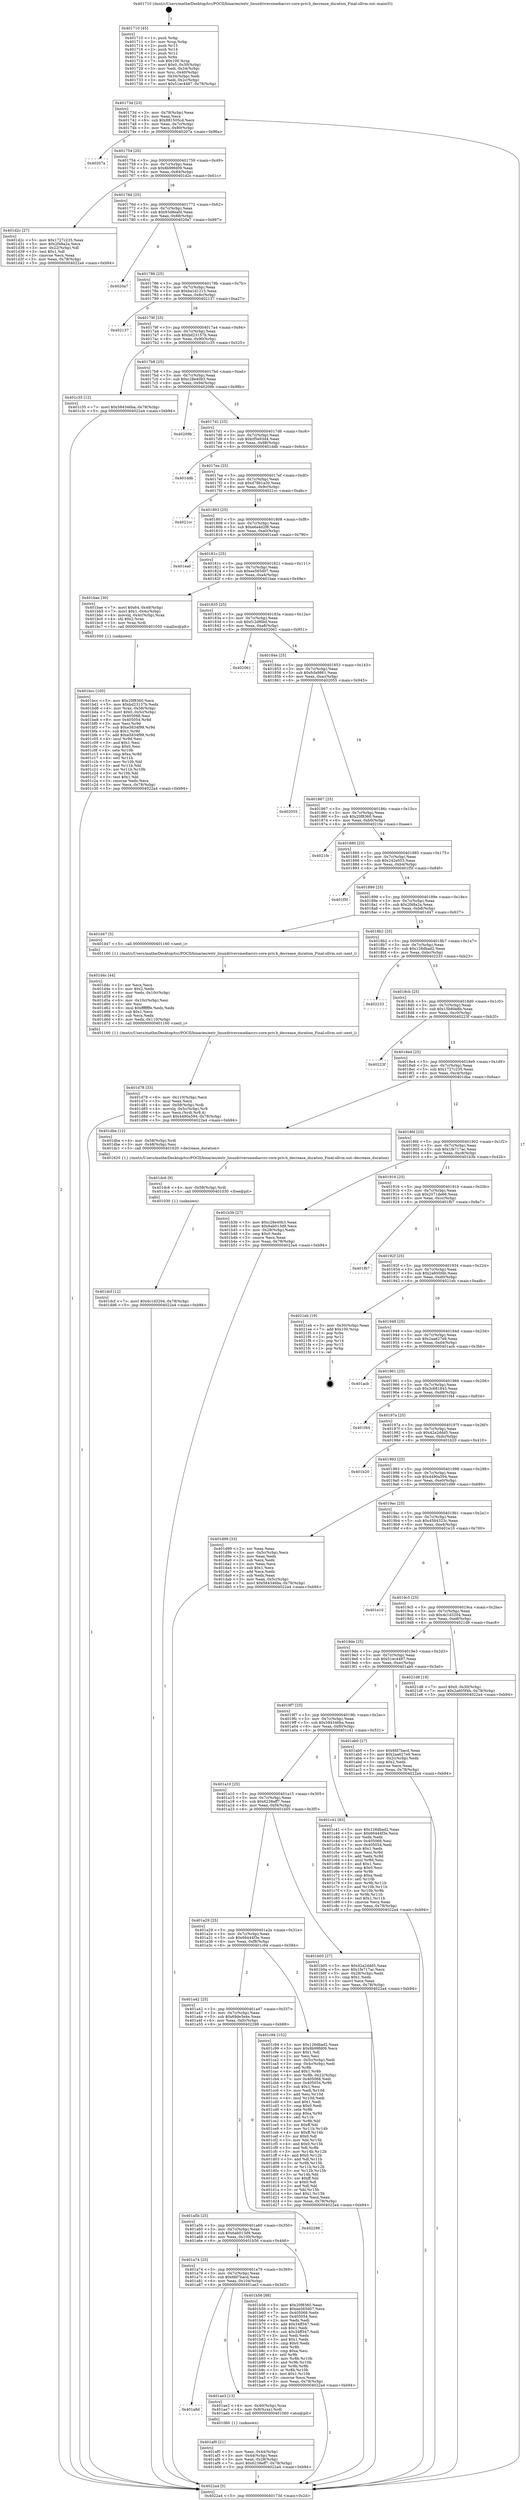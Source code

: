 digraph "0x401710" {
  label = "0x401710 (/mnt/c/Users/mathe/Desktop/tcc/POCII/binaries/extr_linuxdriversmediarcrc-core-priv.h_decrease_duration_Final-ollvm.out::main(0))"
  labelloc = "t"
  node[shape=record]

  Entry [label="",width=0.3,height=0.3,shape=circle,fillcolor=black,style=filled]
  "0x40173d" [label="{
     0x40173d [23]\l
     | [instrs]\l
     &nbsp;&nbsp;0x40173d \<+3\>: mov -0x78(%rbp),%eax\l
     &nbsp;&nbsp;0x401740 \<+2\>: mov %eax,%ecx\l
     &nbsp;&nbsp;0x401742 \<+6\>: sub $0x881505cd,%ecx\l
     &nbsp;&nbsp;0x401748 \<+3\>: mov %eax,-0x7c(%rbp)\l
     &nbsp;&nbsp;0x40174b \<+3\>: mov %ecx,-0x80(%rbp)\l
     &nbsp;&nbsp;0x40174e \<+6\>: je 000000000040207a \<main+0x96a\>\l
  }"]
  "0x40207a" [label="{
     0x40207a\l
  }", style=dashed]
  "0x401754" [label="{
     0x401754 [25]\l
     | [instrs]\l
     &nbsp;&nbsp;0x401754 \<+5\>: jmp 0000000000401759 \<main+0x49\>\l
     &nbsp;&nbsp;0x401759 \<+3\>: mov -0x7c(%rbp),%eax\l
     &nbsp;&nbsp;0x40175c \<+5\>: sub $0x8b99fd09,%eax\l
     &nbsp;&nbsp;0x401761 \<+6\>: mov %eax,-0x84(%rbp)\l
     &nbsp;&nbsp;0x401767 \<+6\>: je 0000000000401d2c \<main+0x61c\>\l
  }"]
  Exit [label="",width=0.3,height=0.3,shape=circle,fillcolor=black,style=filled,peripheries=2]
  "0x401d2c" [label="{
     0x401d2c [27]\l
     | [instrs]\l
     &nbsp;&nbsp;0x401d2c \<+5\>: mov $0x1727c235,%eax\l
     &nbsp;&nbsp;0x401d31 \<+5\>: mov $0x2f48a2a,%ecx\l
     &nbsp;&nbsp;0x401d36 \<+3\>: mov -0x22(%rbp),%dl\l
     &nbsp;&nbsp;0x401d39 \<+3\>: test $0x1,%dl\l
     &nbsp;&nbsp;0x401d3c \<+3\>: cmovne %ecx,%eax\l
     &nbsp;&nbsp;0x401d3f \<+3\>: mov %eax,-0x78(%rbp)\l
     &nbsp;&nbsp;0x401d42 \<+5\>: jmp 00000000004022a4 \<main+0xb94\>\l
  }"]
  "0x40176d" [label="{
     0x40176d [25]\l
     | [instrs]\l
     &nbsp;&nbsp;0x40176d \<+5\>: jmp 0000000000401772 \<main+0x62\>\l
     &nbsp;&nbsp;0x401772 \<+3\>: mov -0x7c(%rbp),%eax\l
     &nbsp;&nbsp;0x401775 \<+5\>: sub $0x93d8eafd,%eax\l
     &nbsp;&nbsp;0x40177a \<+6\>: mov %eax,-0x88(%rbp)\l
     &nbsp;&nbsp;0x401780 \<+6\>: je 00000000004020a7 \<main+0x997\>\l
  }"]
  "0x401dcf" [label="{
     0x401dcf [12]\l
     | [instrs]\l
     &nbsp;&nbsp;0x401dcf \<+7\>: movl $0x4c1d3204,-0x78(%rbp)\l
     &nbsp;&nbsp;0x401dd6 \<+5\>: jmp 00000000004022a4 \<main+0xb94\>\l
  }"]
  "0x4020a7" [label="{
     0x4020a7\l
  }", style=dashed]
  "0x401786" [label="{
     0x401786 [25]\l
     | [instrs]\l
     &nbsp;&nbsp;0x401786 \<+5\>: jmp 000000000040178b \<main+0x7b\>\l
     &nbsp;&nbsp;0x40178b \<+3\>: mov -0x7c(%rbp),%eax\l
     &nbsp;&nbsp;0x40178e \<+5\>: sub $0xba1d1215,%eax\l
     &nbsp;&nbsp;0x401793 \<+6\>: mov %eax,-0x8c(%rbp)\l
     &nbsp;&nbsp;0x401799 \<+6\>: je 0000000000402137 \<main+0xa27\>\l
  }"]
  "0x401dc6" [label="{
     0x401dc6 [9]\l
     | [instrs]\l
     &nbsp;&nbsp;0x401dc6 \<+4\>: mov -0x58(%rbp),%rdi\l
     &nbsp;&nbsp;0x401dca \<+5\>: call 0000000000401030 \<free@plt\>\l
     | [calls]\l
     &nbsp;&nbsp;0x401030 \{1\} (unknown)\l
  }"]
  "0x402137" [label="{
     0x402137\l
  }", style=dashed]
  "0x40179f" [label="{
     0x40179f [25]\l
     | [instrs]\l
     &nbsp;&nbsp;0x40179f \<+5\>: jmp 00000000004017a4 \<main+0x94\>\l
     &nbsp;&nbsp;0x4017a4 \<+3\>: mov -0x7c(%rbp),%eax\l
     &nbsp;&nbsp;0x4017a7 \<+5\>: sub $0xbd23157b,%eax\l
     &nbsp;&nbsp;0x4017ac \<+6\>: mov %eax,-0x90(%rbp)\l
     &nbsp;&nbsp;0x4017b2 \<+6\>: je 0000000000401c35 \<main+0x525\>\l
  }"]
  "0x401d78" [label="{
     0x401d78 [33]\l
     | [instrs]\l
     &nbsp;&nbsp;0x401d78 \<+6\>: mov -0x110(%rbp),%ecx\l
     &nbsp;&nbsp;0x401d7e \<+3\>: imul %eax,%ecx\l
     &nbsp;&nbsp;0x401d81 \<+4\>: mov -0x58(%rbp),%rdi\l
     &nbsp;&nbsp;0x401d85 \<+4\>: movslq -0x5c(%rbp),%r8\l
     &nbsp;&nbsp;0x401d89 \<+4\>: mov %ecx,(%rdi,%r8,4)\l
     &nbsp;&nbsp;0x401d8d \<+7\>: movl $0x4490a594,-0x78(%rbp)\l
     &nbsp;&nbsp;0x401d94 \<+5\>: jmp 00000000004022a4 \<main+0xb94\>\l
  }"]
  "0x401c35" [label="{
     0x401c35 [12]\l
     | [instrs]\l
     &nbsp;&nbsp;0x401c35 \<+7\>: movl $0x584346ba,-0x78(%rbp)\l
     &nbsp;&nbsp;0x401c3c \<+5\>: jmp 00000000004022a4 \<main+0xb94\>\l
  }"]
  "0x4017b8" [label="{
     0x4017b8 [25]\l
     | [instrs]\l
     &nbsp;&nbsp;0x4017b8 \<+5\>: jmp 00000000004017bd \<main+0xad\>\l
     &nbsp;&nbsp;0x4017bd \<+3\>: mov -0x7c(%rbp),%eax\l
     &nbsp;&nbsp;0x4017c0 \<+5\>: sub $0xc28e40b3,%eax\l
     &nbsp;&nbsp;0x4017c5 \<+6\>: mov %eax,-0x94(%rbp)\l
     &nbsp;&nbsp;0x4017cb \<+6\>: je 000000000040209b \<main+0x98b\>\l
  }"]
  "0x401d4c" [label="{
     0x401d4c [44]\l
     | [instrs]\l
     &nbsp;&nbsp;0x401d4c \<+2\>: xor %ecx,%ecx\l
     &nbsp;&nbsp;0x401d4e \<+5\>: mov $0x2,%edx\l
     &nbsp;&nbsp;0x401d53 \<+6\>: mov %edx,-0x10c(%rbp)\l
     &nbsp;&nbsp;0x401d59 \<+1\>: cltd\l
     &nbsp;&nbsp;0x401d5a \<+6\>: mov -0x10c(%rbp),%esi\l
     &nbsp;&nbsp;0x401d60 \<+2\>: idiv %esi\l
     &nbsp;&nbsp;0x401d62 \<+6\>: imul $0xfffffffe,%edx,%edx\l
     &nbsp;&nbsp;0x401d68 \<+3\>: sub $0x1,%ecx\l
     &nbsp;&nbsp;0x401d6b \<+2\>: sub %ecx,%edx\l
     &nbsp;&nbsp;0x401d6d \<+6\>: mov %edx,-0x110(%rbp)\l
     &nbsp;&nbsp;0x401d73 \<+5\>: call 0000000000401160 \<next_i\>\l
     | [calls]\l
     &nbsp;&nbsp;0x401160 \{1\} (/mnt/c/Users/mathe/Desktop/tcc/POCII/binaries/extr_linuxdriversmediarcrc-core-priv.h_decrease_duration_Final-ollvm.out::next_i)\l
  }"]
  "0x40209b" [label="{
     0x40209b\l
  }", style=dashed]
  "0x4017d1" [label="{
     0x4017d1 [25]\l
     | [instrs]\l
     &nbsp;&nbsp;0x4017d1 \<+5\>: jmp 00000000004017d6 \<main+0xc6\>\l
     &nbsp;&nbsp;0x4017d6 \<+3\>: mov -0x7c(%rbp),%eax\l
     &nbsp;&nbsp;0x4017d9 \<+5\>: sub $0xcf5e93d4,%eax\l
     &nbsp;&nbsp;0x4017de \<+6\>: mov %eax,-0x98(%rbp)\l
     &nbsp;&nbsp;0x4017e4 \<+6\>: je 0000000000401ddb \<main+0x6cb\>\l
  }"]
  "0x401bcc" [label="{
     0x401bcc [105]\l
     | [instrs]\l
     &nbsp;&nbsp;0x401bcc \<+5\>: mov $0x20f8360,%ecx\l
     &nbsp;&nbsp;0x401bd1 \<+5\>: mov $0xbd23157b,%edx\l
     &nbsp;&nbsp;0x401bd6 \<+4\>: mov %rax,-0x58(%rbp)\l
     &nbsp;&nbsp;0x401bda \<+7\>: movl $0x0,-0x5c(%rbp)\l
     &nbsp;&nbsp;0x401be1 \<+7\>: mov 0x405068,%esi\l
     &nbsp;&nbsp;0x401be8 \<+8\>: mov 0x405054,%r8d\l
     &nbsp;&nbsp;0x401bf0 \<+3\>: mov %esi,%r9d\l
     &nbsp;&nbsp;0x401bf3 \<+7\>: sub $0xe5834f99,%r9d\l
     &nbsp;&nbsp;0x401bfa \<+4\>: sub $0x1,%r9d\l
     &nbsp;&nbsp;0x401bfe \<+7\>: add $0xe5834f99,%r9d\l
     &nbsp;&nbsp;0x401c05 \<+4\>: imul %r9d,%esi\l
     &nbsp;&nbsp;0x401c09 \<+3\>: and $0x1,%esi\l
     &nbsp;&nbsp;0x401c0c \<+3\>: cmp $0x0,%esi\l
     &nbsp;&nbsp;0x401c0f \<+4\>: sete %r10b\l
     &nbsp;&nbsp;0x401c13 \<+4\>: cmp $0xa,%r8d\l
     &nbsp;&nbsp;0x401c17 \<+4\>: setl %r11b\l
     &nbsp;&nbsp;0x401c1b \<+3\>: mov %r10b,%bl\l
     &nbsp;&nbsp;0x401c1e \<+3\>: and %r11b,%bl\l
     &nbsp;&nbsp;0x401c21 \<+3\>: xor %r11b,%r10b\l
     &nbsp;&nbsp;0x401c24 \<+3\>: or %r10b,%bl\l
     &nbsp;&nbsp;0x401c27 \<+3\>: test $0x1,%bl\l
     &nbsp;&nbsp;0x401c2a \<+3\>: cmovne %edx,%ecx\l
     &nbsp;&nbsp;0x401c2d \<+3\>: mov %ecx,-0x78(%rbp)\l
     &nbsp;&nbsp;0x401c30 \<+5\>: jmp 00000000004022a4 \<main+0xb94\>\l
  }"]
  "0x401ddb" [label="{
     0x401ddb\l
  }", style=dashed]
  "0x4017ea" [label="{
     0x4017ea [25]\l
     | [instrs]\l
     &nbsp;&nbsp;0x4017ea \<+5\>: jmp 00000000004017ef \<main+0xdf\>\l
     &nbsp;&nbsp;0x4017ef \<+3\>: mov -0x7c(%rbp),%eax\l
     &nbsp;&nbsp;0x4017f2 \<+5\>: sub $0xd78b1a30,%eax\l
     &nbsp;&nbsp;0x4017f7 \<+6\>: mov %eax,-0x9c(%rbp)\l
     &nbsp;&nbsp;0x4017fd \<+6\>: je 00000000004021cc \<main+0xabc\>\l
  }"]
  "0x401af0" [label="{
     0x401af0 [21]\l
     | [instrs]\l
     &nbsp;&nbsp;0x401af0 \<+3\>: mov %eax,-0x44(%rbp)\l
     &nbsp;&nbsp;0x401af3 \<+3\>: mov -0x44(%rbp),%eax\l
     &nbsp;&nbsp;0x401af6 \<+3\>: mov %eax,-0x28(%rbp)\l
     &nbsp;&nbsp;0x401af9 \<+7\>: movl $0x6238eff7,-0x78(%rbp)\l
     &nbsp;&nbsp;0x401b00 \<+5\>: jmp 00000000004022a4 \<main+0xb94\>\l
  }"]
  "0x4021cc" [label="{
     0x4021cc\l
  }", style=dashed]
  "0x401803" [label="{
     0x401803 [25]\l
     | [instrs]\l
     &nbsp;&nbsp;0x401803 \<+5\>: jmp 0000000000401808 \<main+0xf8\>\l
     &nbsp;&nbsp;0x401808 \<+3\>: mov -0x7c(%rbp),%eax\l
     &nbsp;&nbsp;0x40180b \<+5\>: sub $0xe6a4d2f8,%eax\l
     &nbsp;&nbsp;0x401810 \<+6\>: mov %eax,-0xa0(%rbp)\l
     &nbsp;&nbsp;0x401816 \<+6\>: je 0000000000401ea0 \<main+0x790\>\l
  }"]
  "0x401a8d" [label="{
     0x401a8d\l
  }", style=dashed]
  "0x401ea0" [label="{
     0x401ea0\l
  }", style=dashed]
  "0x40181c" [label="{
     0x40181c [25]\l
     | [instrs]\l
     &nbsp;&nbsp;0x40181c \<+5\>: jmp 0000000000401821 \<main+0x111\>\l
     &nbsp;&nbsp;0x401821 \<+3\>: mov -0x7c(%rbp),%eax\l
     &nbsp;&nbsp;0x401824 \<+5\>: sub $0xee565d07,%eax\l
     &nbsp;&nbsp;0x401829 \<+6\>: mov %eax,-0xa4(%rbp)\l
     &nbsp;&nbsp;0x40182f \<+6\>: je 0000000000401bae \<main+0x49e\>\l
  }"]
  "0x401ae3" [label="{
     0x401ae3 [13]\l
     | [instrs]\l
     &nbsp;&nbsp;0x401ae3 \<+4\>: mov -0x40(%rbp),%rax\l
     &nbsp;&nbsp;0x401ae7 \<+4\>: mov 0x8(%rax),%rdi\l
     &nbsp;&nbsp;0x401aeb \<+5\>: call 0000000000401060 \<atoi@plt\>\l
     | [calls]\l
     &nbsp;&nbsp;0x401060 \{1\} (unknown)\l
  }"]
  "0x401bae" [label="{
     0x401bae [30]\l
     | [instrs]\l
     &nbsp;&nbsp;0x401bae \<+7\>: movl $0x64,-0x48(%rbp)\l
     &nbsp;&nbsp;0x401bb5 \<+7\>: movl $0x1,-0x4c(%rbp)\l
     &nbsp;&nbsp;0x401bbc \<+4\>: movslq -0x4c(%rbp),%rax\l
     &nbsp;&nbsp;0x401bc0 \<+4\>: shl $0x2,%rax\l
     &nbsp;&nbsp;0x401bc4 \<+3\>: mov %rax,%rdi\l
     &nbsp;&nbsp;0x401bc7 \<+5\>: call 0000000000401050 \<malloc@plt\>\l
     | [calls]\l
     &nbsp;&nbsp;0x401050 \{1\} (unknown)\l
  }"]
  "0x401835" [label="{
     0x401835 [25]\l
     | [instrs]\l
     &nbsp;&nbsp;0x401835 \<+5\>: jmp 000000000040183a \<main+0x12a\>\l
     &nbsp;&nbsp;0x40183a \<+3\>: mov -0x7c(%rbp),%eax\l
     &nbsp;&nbsp;0x40183d \<+5\>: sub $0xf12df6bd,%eax\l
     &nbsp;&nbsp;0x401842 \<+6\>: mov %eax,-0xa8(%rbp)\l
     &nbsp;&nbsp;0x401848 \<+6\>: je 0000000000402061 \<main+0x951\>\l
  }"]
  "0x401a74" [label="{
     0x401a74 [25]\l
     | [instrs]\l
     &nbsp;&nbsp;0x401a74 \<+5\>: jmp 0000000000401a79 \<main+0x369\>\l
     &nbsp;&nbsp;0x401a79 \<+3\>: mov -0x7c(%rbp),%eax\l
     &nbsp;&nbsp;0x401a7c \<+5\>: sub $0x6fd7bacd,%eax\l
     &nbsp;&nbsp;0x401a81 \<+6\>: mov %eax,-0x104(%rbp)\l
     &nbsp;&nbsp;0x401a87 \<+6\>: je 0000000000401ae3 \<main+0x3d3\>\l
  }"]
  "0x402061" [label="{
     0x402061\l
  }", style=dashed]
  "0x40184e" [label="{
     0x40184e [25]\l
     | [instrs]\l
     &nbsp;&nbsp;0x40184e \<+5\>: jmp 0000000000401853 \<main+0x143\>\l
     &nbsp;&nbsp;0x401853 \<+3\>: mov -0x7c(%rbp),%eax\l
     &nbsp;&nbsp;0x401856 \<+5\>: sub $0xfcfa9861,%eax\l
     &nbsp;&nbsp;0x40185b \<+6\>: mov %eax,-0xac(%rbp)\l
     &nbsp;&nbsp;0x401861 \<+6\>: je 0000000000402055 \<main+0x945\>\l
  }"]
  "0x401b56" [label="{
     0x401b56 [88]\l
     | [instrs]\l
     &nbsp;&nbsp;0x401b56 \<+5\>: mov $0x20f8360,%eax\l
     &nbsp;&nbsp;0x401b5b \<+5\>: mov $0xee565d07,%ecx\l
     &nbsp;&nbsp;0x401b60 \<+7\>: mov 0x405068,%edx\l
     &nbsp;&nbsp;0x401b67 \<+7\>: mov 0x405054,%esi\l
     &nbsp;&nbsp;0x401b6e \<+2\>: mov %edx,%edi\l
     &nbsp;&nbsp;0x401b70 \<+6\>: add $0x34ff347,%edi\l
     &nbsp;&nbsp;0x401b76 \<+3\>: sub $0x1,%edi\l
     &nbsp;&nbsp;0x401b79 \<+6\>: sub $0x34ff347,%edi\l
     &nbsp;&nbsp;0x401b7f \<+3\>: imul %edi,%edx\l
     &nbsp;&nbsp;0x401b82 \<+3\>: and $0x1,%edx\l
     &nbsp;&nbsp;0x401b85 \<+3\>: cmp $0x0,%edx\l
     &nbsp;&nbsp;0x401b88 \<+4\>: sete %r8b\l
     &nbsp;&nbsp;0x401b8c \<+3\>: cmp $0xa,%esi\l
     &nbsp;&nbsp;0x401b8f \<+4\>: setl %r9b\l
     &nbsp;&nbsp;0x401b93 \<+3\>: mov %r8b,%r10b\l
     &nbsp;&nbsp;0x401b96 \<+3\>: and %r9b,%r10b\l
     &nbsp;&nbsp;0x401b99 \<+3\>: xor %r9b,%r8b\l
     &nbsp;&nbsp;0x401b9c \<+3\>: or %r8b,%r10b\l
     &nbsp;&nbsp;0x401b9f \<+4\>: test $0x1,%r10b\l
     &nbsp;&nbsp;0x401ba3 \<+3\>: cmovne %ecx,%eax\l
     &nbsp;&nbsp;0x401ba6 \<+3\>: mov %eax,-0x78(%rbp)\l
     &nbsp;&nbsp;0x401ba9 \<+5\>: jmp 00000000004022a4 \<main+0xb94\>\l
  }"]
  "0x402055" [label="{
     0x402055\l
  }", style=dashed]
  "0x401867" [label="{
     0x401867 [25]\l
     | [instrs]\l
     &nbsp;&nbsp;0x401867 \<+5\>: jmp 000000000040186c \<main+0x15c\>\l
     &nbsp;&nbsp;0x40186c \<+3\>: mov -0x7c(%rbp),%eax\l
     &nbsp;&nbsp;0x40186f \<+5\>: sub $0x20f8360,%eax\l
     &nbsp;&nbsp;0x401874 \<+6\>: mov %eax,-0xb0(%rbp)\l
     &nbsp;&nbsp;0x40187a \<+6\>: je 00000000004021fe \<main+0xaee\>\l
  }"]
  "0x401a5b" [label="{
     0x401a5b [25]\l
     | [instrs]\l
     &nbsp;&nbsp;0x401a5b \<+5\>: jmp 0000000000401a60 \<main+0x350\>\l
     &nbsp;&nbsp;0x401a60 \<+3\>: mov -0x7c(%rbp),%eax\l
     &nbsp;&nbsp;0x401a63 \<+5\>: sub $0x6ab013d9,%eax\l
     &nbsp;&nbsp;0x401a68 \<+6\>: mov %eax,-0x100(%rbp)\l
     &nbsp;&nbsp;0x401a6e \<+6\>: je 0000000000401b56 \<main+0x446\>\l
  }"]
  "0x4021fe" [label="{
     0x4021fe\l
  }", style=dashed]
  "0x401880" [label="{
     0x401880 [25]\l
     | [instrs]\l
     &nbsp;&nbsp;0x401880 \<+5\>: jmp 0000000000401885 \<main+0x175\>\l
     &nbsp;&nbsp;0x401885 \<+3\>: mov -0x7c(%rbp),%eax\l
     &nbsp;&nbsp;0x401888 \<+5\>: sub $0x242e053,%eax\l
     &nbsp;&nbsp;0x40188d \<+6\>: mov %eax,-0xb4(%rbp)\l
     &nbsp;&nbsp;0x401893 \<+6\>: je 0000000000401f5f \<main+0x84f\>\l
  }"]
  "0x402298" [label="{
     0x402298\l
  }", style=dashed]
  "0x401f5f" [label="{
     0x401f5f\l
  }", style=dashed]
  "0x401899" [label="{
     0x401899 [25]\l
     | [instrs]\l
     &nbsp;&nbsp;0x401899 \<+5\>: jmp 000000000040189e \<main+0x18e\>\l
     &nbsp;&nbsp;0x40189e \<+3\>: mov -0x7c(%rbp),%eax\l
     &nbsp;&nbsp;0x4018a1 \<+5\>: sub $0x2f48a2a,%eax\l
     &nbsp;&nbsp;0x4018a6 \<+6\>: mov %eax,-0xb8(%rbp)\l
     &nbsp;&nbsp;0x4018ac \<+6\>: je 0000000000401d47 \<main+0x637\>\l
  }"]
  "0x401a42" [label="{
     0x401a42 [25]\l
     | [instrs]\l
     &nbsp;&nbsp;0x401a42 \<+5\>: jmp 0000000000401a47 \<main+0x337\>\l
     &nbsp;&nbsp;0x401a47 \<+3\>: mov -0x7c(%rbp),%eax\l
     &nbsp;&nbsp;0x401a4a \<+5\>: sub $0x69de3e4e,%eax\l
     &nbsp;&nbsp;0x401a4f \<+6\>: mov %eax,-0xfc(%rbp)\l
     &nbsp;&nbsp;0x401a55 \<+6\>: je 0000000000402298 \<main+0xb88\>\l
  }"]
  "0x401d47" [label="{
     0x401d47 [5]\l
     | [instrs]\l
     &nbsp;&nbsp;0x401d47 \<+5\>: call 0000000000401160 \<next_i\>\l
     | [calls]\l
     &nbsp;&nbsp;0x401160 \{1\} (/mnt/c/Users/mathe/Desktop/tcc/POCII/binaries/extr_linuxdriversmediarcrc-core-priv.h_decrease_duration_Final-ollvm.out::next_i)\l
  }"]
  "0x4018b2" [label="{
     0x4018b2 [25]\l
     | [instrs]\l
     &nbsp;&nbsp;0x4018b2 \<+5\>: jmp 00000000004018b7 \<main+0x1a7\>\l
     &nbsp;&nbsp;0x4018b7 \<+3\>: mov -0x7c(%rbp),%eax\l
     &nbsp;&nbsp;0x4018ba \<+5\>: sub $0x126dbad2,%eax\l
     &nbsp;&nbsp;0x4018bf \<+6\>: mov %eax,-0xbc(%rbp)\l
     &nbsp;&nbsp;0x4018c5 \<+6\>: je 0000000000402233 \<main+0xb23\>\l
  }"]
  "0x401c94" [label="{
     0x401c94 [152]\l
     | [instrs]\l
     &nbsp;&nbsp;0x401c94 \<+5\>: mov $0x126dbad2,%eax\l
     &nbsp;&nbsp;0x401c99 \<+5\>: mov $0x8b99fd09,%ecx\l
     &nbsp;&nbsp;0x401c9e \<+2\>: mov $0x1,%dl\l
     &nbsp;&nbsp;0x401ca0 \<+2\>: xor %esi,%esi\l
     &nbsp;&nbsp;0x401ca2 \<+3\>: mov -0x5c(%rbp),%edi\l
     &nbsp;&nbsp;0x401ca5 \<+3\>: cmp -0x4c(%rbp),%edi\l
     &nbsp;&nbsp;0x401ca8 \<+4\>: setl %r8b\l
     &nbsp;&nbsp;0x401cac \<+4\>: and $0x1,%r8b\l
     &nbsp;&nbsp;0x401cb0 \<+4\>: mov %r8b,-0x22(%rbp)\l
     &nbsp;&nbsp;0x401cb4 \<+7\>: mov 0x405068,%edi\l
     &nbsp;&nbsp;0x401cbb \<+8\>: mov 0x405054,%r9d\l
     &nbsp;&nbsp;0x401cc3 \<+3\>: sub $0x1,%esi\l
     &nbsp;&nbsp;0x401cc6 \<+3\>: mov %edi,%r10d\l
     &nbsp;&nbsp;0x401cc9 \<+3\>: add %esi,%r10d\l
     &nbsp;&nbsp;0x401ccc \<+4\>: imul %r10d,%edi\l
     &nbsp;&nbsp;0x401cd0 \<+3\>: and $0x1,%edi\l
     &nbsp;&nbsp;0x401cd3 \<+3\>: cmp $0x0,%edi\l
     &nbsp;&nbsp;0x401cd6 \<+4\>: sete %r8b\l
     &nbsp;&nbsp;0x401cda \<+4\>: cmp $0xa,%r9d\l
     &nbsp;&nbsp;0x401cde \<+4\>: setl %r11b\l
     &nbsp;&nbsp;0x401ce2 \<+3\>: mov %r8b,%bl\l
     &nbsp;&nbsp;0x401ce5 \<+3\>: xor $0xff,%bl\l
     &nbsp;&nbsp;0x401ce8 \<+3\>: mov %r11b,%r14b\l
     &nbsp;&nbsp;0x401ceb \<+4\>: xor $0xff,%r14b\l
     &nbsp;&nbsp;0x401cef \<+3\>: xor $0x0,%dl\l
     &nbsp;&nbsp;0x401cf2 \<+3\>: mov %bl,%r15b\l
     &nbsp;&nbsp;0x401cf5 \<+4\>: and $0x0,%r15b\l
     &nbsp;&nbsp;0x401cf9 \<+3\>: and %dl,%r8b\l
     &nbsp;&nbsp;0x401cfc \<+3\>: mov %r14b,%r12b\l
     &nbsp;&nbsp;0x401cff \<+4\>: and $0x0,%r12b\l
     &nbsp;&nbsp;0x401d03 \<+3\>: and %dl,%r11b\l
     &nbsp;&nbsp;0x401d06 \<+3\>: or %r8b,%r15b\l
     &nbsp;&nbsp;0x401d09 \<+3\>: or %r11b,%r12b\l
     &nbsp;&nbsp;0x401d0c \<+3\>: xor %r12b,%r15b\l
     &nbsp;&nbsp;0x401d0f \<+3\>: or %r14b,%bl\l
     &nbsp;&nbsp;0x401d12 \<+3\>: xor $0xff,%bl\l
     &nbsp;&nbsp;0x401d15 \<+3\>: or $0x0,%dl\l
     &nbsp;&nbsp;0x401d18 \<+2\>: and %dl,%bl\l
     &nbsp;&nbsp;0x401d1a \<+3\>: or %bl,%r15b\l
     &nbsp;&nbsp;0x401d1d \<+4\>: test $0x1,%r15b\l
     &nbsp;&nbsp;0x401d21 \<+3\>: cmovne %ecx,%eax\l
     &nbsp;&nbsp;0x401d24 \<+3\>: mov %eax,-0x78(%rbp)\l
     &nbsp;&nbsp;0x401d27 \<+5\>: jmp 00000000004022a4 \<main+0xb94\>\l
  }"]
  "0x402233" [label="{
     0x402233\l
  }", style=dashed]
  "0x4018cb" [label="{
     0x4018cb [25]\l
     | [instrs]\l
     &nbsp;&nbsp;0x4018cb \<+5\>: jmp 00000000004018d0 \<main+0x1c0\>\l
     &nbsp;&nbsp;0x4018d0 \<+3\>: mov -0x7c(%rbp),%eax\l
     &nbsp;&nbsp;0x4018d3 \<+5\>: sub $0x15b80e8b,%eax\l
     &nbsp;&nbsp;0x4018d8 \<+6\>: mov %eax,-0xc0(%rbp)\l
     &nbsp;&nbsp;0x4018de \<+6\>: je 000000000040223f \<main+0xb2f\>\l
  }"]
  "0x401a29" [label="{
     0x401a29 [25]\l
     | [instrs]\l
     &nbsp;&nbsp;0x401a29 \<+5\>: jmp 0000000000401a2e \<main+0x31e\>\l
     &nbsp;&nbsp;0x401a2e \<+3\>: mov -0x7c(%rbp),%eax\l
     &nbsp;&nbsp;0x401a31 \<+5\>: sub $0x66444f3e,%eax\l
     &nbsp;&nbsp;0x401a36 \<+6\>: mov %eax,-0xf8(%rbp)\l
     &nbsp;&nbsp;0x401a3c \<+6\>: je 0000000000401c94 \<main+0x584\>\l
  }"]
  "0x40223f" [label="{
     0x40223f\l
  }", style=dashed]
  "0x4018e4" [label="{
     0x4018e4 [25]\l
     | [instrs]\l
     &nbsp;&nbsp;0x4018e4 \<+5\>: jmp 00000000004018e9 \<main+0x1d9\>\l
     &nbsp;&nbsp;0x4018e9 \<+3\>: mov -0x7c(%rbp),%eax\l
     &nbsp;&nbsp;0x4018ec \<+5\>: sub $0x1727c235,%eax\l
     &nbsp;&nbsp;0x4018f1 \<+6\>: mov %eax,-0xc4(%rbp)\l
     &nbsp;&nbsp;0x4018f7 \<+6\>: je 0000000000401dba \<main+0x6aa\>\l
  }"]
  "0x401b05" [label="{
     0x401b05 [27]\l
     | [instrs]\l
     &nbsp;&nbsp;0x401b05 \<+5\>: mov $0x42a2ddd5,%eax\l
     &nbsp;&nbsp;0x401b0a \<+5\>: mov $0x1fe717ac,%ecx\l
     &nbsp;&nbsp;0x401b0f \<+3\>: mov -0x28(%rbp),%edx\l
     &nbsp;&nbsp;0x401b12 \<+3\>: cmp $0x1,%edx\l
     &nbsp;&nbsp;0x401b15 \<+3\>: cmovl %ecx,%eax\l
     &nbsp;&nbsp;0x401b18 \<+3\>: mov %eax,-0x78(%rbp)\l
     &nbsp;&nbsp;0x401b1b \<+5\>: jmp 00000000004022a4 \<main+0xb94\>\l
  }"]
  "0x401dba" [label="{
     0x401dba [12]\l
     | [instrs]\l
     &nbsp;&nbsp;0x401dba \<+4\>: mov -0x58(%rbp),%rdi\l
     &nbsp;&nbsp;0x401dbe \<+3\>: mov -0x48(%rbp),%esi\l
     &nbsp;&nbsp;0x401dc1 \<+5\>: call 0000000000401620 \<decrease_duration\>\l
     | [calls]\l
     &nbsp;&nbsp;0x401620 \{1\} (/mnt/c/Users/mathe/Desktop/tcc/POCII/binaries/extr_linuxdriversmediarcrc-core-priv.h_decrease_duration_Final-ollvm.out::decrease_duration)\l
  }"]
  "0x4018fd" [label="{
     0x4018fd [25]\l
     | [instrs]\l
     &nbsp;&nbsp;0x4018fd \<+5\>: jmp 0000000000401902 \<main+0x1f2\>\l
     &nbsp;&nbsp;0x401902 \<+3\>: mov -0x7c(%rbp),%eax\l
     &nbsp;&nbsp;0x401905 \<+5\>: sub $0x1fe717ac,%eax\l
     &nbsp;&nbsp;0x40190a \<+6\>: mov %eax,-0xc8(%rbp)\l
     &nbsp;&nbsp;0x401910 \<+6\>: je 0000000000401b3b \<main+0x42b\>\l
  }"]
  "0x401a10" [label="{
     0x401a10 [25]\l
     | [instrs]\l
     &nbsp;&nbsp;0x401a10 \<+5\>: jmp 0000000000401a15 \<main+0x305\>\l
     &nbsp;&nbsp;0x401a15 \<+3\>: mov -0x7c(%rbp),%eax\l
     &nbsp;&nbsp;0x401a18 \<+5\>: sub $0x6238eff7,%eax\l
     &nbsp;&nbsp;0x401a1d \<+6\>: mov %eax,-0xf4(%rbp)\l
     &nbsp;&nbsp;0x401a23 \<+6\>: je 0000000000401b05 \<main+0x3f5\>\l
  }"]
  "0x401b3b" [label="{
     0x401b3b [27]\l
     | [instrs]\l
     &nbsp;&nbsp;0x401b3b \<+5\>: mov $0xc28e40b3,%eax\l
     &nbsp;&nbsp;0x401b40 \<+5\>: mov $0x6ab013d9,%ecx\l
     &nbsp;&nbsp;0x401b45 \<+3\>: mov -0x28(%rbp),%edx\l
     &nbsp;&nbsp;0x401b48 \<+3\>: cmp $0x0,%edx\l
     &nbsp;&nbsp;0x401b4b \<+3\>: cmove %ecx,%eax\l
     &nbsp;&nbsp;0x401b4e \<+3\>: mov %eax,-0x78(%rbp)\l
     &nbsp;&nbsp;0x401b51 \<+5\>: jmp 00000000004022a4 \<main+0xb94\>\l
  }"]
  "0x401916" [label="{
     0x401916 [25]\l
     | [instrs]\l
     &nbsp;&nbsp;0x401916 \<+5\>: jmp 000000000040191b \<main+0x20b\>\l
     &nbsp;&nbsp;0x40191b \<+3\>: mov -0x7c(%rbp),%eax\l
     &nbsp;&nbsp;0x40191e \<+5\>: sub $0x2071de66,%eax\l
     &nbsp;&nbsp;0x401923 \<+6\>: mov %eax,-0xcc(%rbp)\l
     &nbsp;&nbsp;0x401929 \<+6\>: je 0000000000401fb7 \<main+0x8a7\>\l
  }"]
  "0x401c41" [label="{
     0x401c41 [83]\l
     | [instrs]\l
     &nbsp;&nbsp;0x401c41 \<+5\>: mov $0x126dbad2,%eax\l
     &nbsp;&nbsp;0x401c46 \<+5\>: mov $0x66444f3e,%ecx\l
     &nbsp;&nbsp;0x401c4b \<+2\>: xor %edx,%edx\l
     &nbsp;&nbsp;0x401c4d \<+7\>: mov 0x405068,%esi\l
     &nbsp;&nbsp;0x401c54 \<+7\>: mov 0x405054,%edi\l
     &nbsp;&nbsp;0x401c5b \<+3\>: sub $0x1,%edx\l
     &nbsp;&nbsp;0x401c5e \<+3\>: mov %esi,%r8d\l
     &nbsp;&nbsp;0x401c61 \<+3\>: add %edx,%r8d\l
     &nbsp;&nbsp;0x401c64 \<+4\>: imul %r8d,%esi\l
     &nbsp;&nbsp;0x401c68 \<+3\>: and $0x1,%esi\l
     &nbsp;&nbsp;0x401c6b \<+3\>: cmp $0x0,%esi\l
     &nbsp;&nbsp;0x401c6e \<+4\>: sete %r9b\l
     &nbsp;&nbsp;0x401c72 \<+3\>: cmp $0xa,%edi\l
     &nbsp;&nbsp;0x401c75 \<+4\>: setl %r10b\l
     &nbsp;&nbsp;0x401c79 \<+3\>: mov %r9b,%r11b\l
     &nbsp;&nbsp;0x401c7c \<+3\>: and %r10b,%r11b\l
     &nbsp;&nbsp;0x401c7f \<+3\>: xor %r10b,%r9b\l
     &nbsp;&nbsp;0x401c82 \<+3\>: or %r9b,%r11b\l
     &nbsp;&nbsp;0x401c85 \<+4\>: test $0x1,%r11b\l
     &nbsp;&nbsp;0x401c89 \<+3\>: cmovne %ecx,%eax\l
     &nbsp;&nbsp;0x401c8c \<+3\>: mov %eax,-0x78(%rbp)\l
     &nbsp;&nbsp;0x401c8f \<+5\>: jmp 00000000004022a4 \<main+0xb94\>\l
  }"]
  "0x401fb7" [label="{
     0x401fb7\l
  }", style=dashed]
  "0x40192f" [label="{
     0x40192f [25]\l
     | [instrs]\l
     &nbsp;&nbsp;0x40192f \<+5\>: jmp 0000000000401934 \<main+0x224\>\l
     &nbsp;&nbsp;0x401934 \<+3\>: mov -0x7c(%rbp),%eax\l
     &nbsp;&nbsp;0x401937 \<+5\>: sub $0x2a605f4b,%eax\l
     &nbsp;&nbsp;0x40193c \<+6\>: mov %eax,-0xd0(%rbp)\l
     &nbsp;&nbsp;0x401942 \<+6\>: je 00000000004021eb \<main+0xadb\>\l
  }"]
  "0x401710" [label="{
     0x401710 [45]\l
     | [instrs]\l
     &nbsp;&nbsp;0x401710 \<+1\>: push %rbp\l
     &nbsp;&nbsp;0x401711 \<+3\>: mov %rsp,%rbp\l
     &nbsp;&nbsp;0x401714 \<+2\>: push %r15\l
     &nbsp;&nbsp;0x401716 \<+2\>: push %r14\l
     &nbsp;&nbsp;0x401718 \<+2\>: push %r12\l
     &nbsp;&nbsp;0x40171a \<+1\>: push %rbx\l
     &nbsp;&nbsp;0x40171b \<+7\>: sub $0x100,%rsp\l
     &nbsp;&nbsp;0x401722 \<+7\>: movl $0x0,-0x30(%rbp)\l
     &nbsp;&nbsp;0x401729 \<+3\>: mov %edi,-0x34(%rbp)\l
     &nbsp;&nbsp;0x40172c \<+4\>: mov %rsi,-0x40(%rbp)\l
     &nbsp;&nbsp;0x401730 \<+3\>: mov -0x34(%rbp),%edi\l
     &nbsp;&nbsp;0x401733 \<+3\>: mov %edi,-0x2c(%rbp)\l
     &nbsp;&nbsp;0x401736 \<+7\>: movl $0x51ec4487,-0x78(%rbp)\l
  }"]
  "0x4021eb" [label="{
     0x4021eb [19]\l
     | [instrs]\l
     &nbsp;&nbsp;0x4021eb \<+3\>: mov -0x30(%rbp),%eax\l
     &nbsp;&nbsp;0x4021ee \<+7\>: add $0x100,%rsp\l
     &nbsp;&nbsp;0x4021f5 \<+1\>: pop %rbx\l
     &nbsp;&nbsp;0x4021f6 \<+2\>: pop %r12\l
     &nbsp;&nbsp;0x4021f8 \<+2\>: pop %r14\l
     &nbsp;&nbsp;0x4021fa \<+2\>: pop %r15\l
     &nbsp;&nbsp;0x4021fc \<+1\>: pop %rbp\l
     &nbsp;&nbsp;0x4021fd \<+1\>: ret\l
  }"]
  "0x401948" [label="{
     0x401948 [25]\l
     | [instrs]\l
     &nbsp;&nbsp;0x401948 \<+5\>: jmp 000000000040194d \<main+0x23d\>\l
     &nbsp;&nbsp;0x40194d \<+3\>: mov -0x7c(%rbp),%eax\l
     &nbsp;&nbsp;0x401950 \<+5\>: sub $0x2aa627e9,%eax\l
     &nbsp;&nbsp;0x401955 \<+6\>: mov %eax,-0xd4(%rbp)\l
     &nbsp;&nbsp;0x40195b \<+6\>: je 0000000000401acb \<main+0x3bb\>\l
  }"]
  "0x4022a4" [label="{
     0x4022a4 [5]\l
     | [instrs]\l
     &nbsp;&nbsp;0x4022a4 \<+5\>: jmp 000000000040173d \<main+0x2d\>\l
  }"]
  "0x401acb" [label="{
     0x401acb\l
  }", style=dashed]
  "0x401961" [label="{
     0x401961 [25]\l
     | [instrs]\l
     &nbsp;&nbsp;0x401961 \<+5\>: jmp 0000000000401966 \<main+0x256\>\l
     &nbsp;&nbsp;0x401966 \<+3\>: mov -0x7c(%rbp),%eax\l
     &nbsp;&nbsp;0x401969 \<+5\>: sub $0x3c681843,%eax\l
     &nbsp;&nbsp;0x40196e \<+6\>: mov %eax,-0xd8(%rbp)\l
     &nbsp;&nbsp;0x401974 \<+6\>: je 0000000000401f44 \<main+0x834\>\l
  }"]
  "0x4019f7" [label="{
     0x4019f7 [25]\l
     | [instrs]\l
     &nbsp;&nbsp;0x4019f7 \<+5\>: jmp 00000000004019fc \<main+0x2ec\>\l
     &nbsp;&nbsp;0x4019fc \<+3\>: mov -0x7c(%rbp),%eax\l
     &nbsp;&nbsp;0x4019ff \<+5\>: sub $0x584346ba,%eax\l
     &nbsp;&nbsp;0x401a04 \<+6\>: mov %eax,-0xf0(%rbp)\l
     &nbsp;&nbsp;0x401a0a \<+6\>: je 0000000000401c41 \<main+0x531\>\l
  }"]
  "0x401f44" [label="{
     0x401f44\l
  }", style=dashed]
  "0x40197a" [label="{
     0x40197a [25]\l
     | [instrs]\l
     &nbsp;&nbsp;0x40197a \<+5\>: jmp 000000000040197f \<main+0x26f\>\l
     &nbsp;&nbsp;0x40197f \<+3\>: mov -0x7c(%rbp),%eax\l
     &nbsp;&nbsp;0x401982 \<+5\>: sub $0x42a2ddd5,%eax\l
     &nbsp;&nbsp;0x401987 \<+6\>: mov %eax,-0xdc(%rbp)\l
     &nbsp;&nbsp;0x40198d \<+6\>: je 0000000000401b20 \<main+0x410\>\l
  }"]
  "0x401ab0" [label="{
     0x401ab0 [27]\l
     | [instrs]\l
     &nbsp;&nbsp;0x401ab0 \<+5\>: mov $0x6fd7bacd,%eax\l
     &nbsp;&nbsp;0x401ab5 \<+5\>: mov $0x2aa627e9,%ecx\l
     &nbsp;&nbsp;0x401aba \<+3\>: mov -0x2c(%rbp),%edx\l
     &nbsp;&nbsp;0x401abd \<+3\>: cmp $0x2,%edx\l
     &nbsp;&nbsp;0x401ac0 \<+3\>: cmovne %ecx,%eax\l
     &nbsp;&nbsp;0x401ac3 \<+3\>: mov %eax,-0x78(%rbp)\l
     &nbsp;&nbsp;0x401ac6 \<+5\>: jmp 00000000004022a4 \<main+0xb94\>\l
  }"]
  "0x401b20" [label="{
     0x401b20\l
  }", style=dashed]
  "0x401993" [label="{
     0x401993 [25]\l
     | [instrs]\l
     &nbsp;&nbsp;0x401993 \<+5\>: jmp 0000000000401998 \<main+0x288\>\l
     &nbsp;&nbsp;0x401998 \<+3\>: mov -0x7c(%rbp),%eax\l
     &nbsp;&nbsp;0x40199b \<+5\>: sub $0x4490a594,%eax\l
     &nbsp;&nbsp;0x4019a0 \<+6\>: mov %eax,-0xe0(%rbp)\l
     &nbsp;&nbsp;0x4019a6 \<+6\>: je 0000000000401d99 \<main+0x689\>\l
  }"]
  "0x4019de" [label="{
     0x4019de [25]\l
     | [instrs]\l
     &nbsp;&nbsp;0x4019de \<+5\>: jmp 00000000004019e3 \<main+0x2d3\>\l
     &nbsp;&nbsp;0x4019e3 \<+3\>: mov -0x7c(%rbp),%eax\l
     &nbsp;&nbsp;0x4019e6 \<+5\>: sub $0x51ec4487,%eax\l
     &nbsp;&nbsp;0x4019eb \<+6\>: mov %eax,-0xec(%rbp)\l
     &nbsp;&nbsp;0x4019f1 \<+6\>: je 0000000000401ab0 \<main+0x3a0\>\l
  }"]
  "0x401d99" [label="{
     0x401d99 [33]\l
     | [instrs]\l
     &nbsp;&nbsp;0x401d99 \<+2\>: xor %eax,%eax\l
     &nbsp;&nbsp;0x401d9b \<+3\>: mov -0x5c(%rbp),%ecx\l
     &nbsp;&nbsp;0x401d9e \<+2\>: mov %eax,%edx\l
     &nbsp;&nbsp;0x401da0 \<+2\>: sub %ecx,%edx\l
     &nbsp;&nbsp;0x401da2 \<+2\>: mov %eax,%ecx\l
     &nbsp;&nbsp;0x401da4 \<+3\>: sub $0x1,%ecx\l
     &nbsp;&nbsp;0x401da7 \<+2\>: add %ecx,%edx\l
     &nbsp;&nbsp;0x401da9 \<+2\>: sub %edx,%eax\l
     &nbsp;&nbsp;0x401dab \<+3\>: mov %eax,-0x5c(%rbp)\l
     &nbsp;&nbsp;0x401dae \<+7\>: movl $0x584346ba,-0x78(%rbp)\l
     &nbsp;&nbsp;0x401db5 \<+5\>: jmp 00000000004022a4 \<main+0xb94\>\l
  }"]
  "0x4019ac" [label="{
     0x4019ac [25]\l
     | [instrs]\l
     &nbsp;&nbsp;0x4019ac \<+5\>: jmp 00000000004019b1 \<main+0x2a1\>\l
     &nbsp;&nbsp;0x4019b1 \<+3\>: mov -0x7c(%rbp),%eax\l
     &nbsp;&nbsp;0x4019b4 \<+5\>: sub $0x4584323c,%eax\l
     &nbsp;&nbsp;0x4019b9 \<+6\>: mov %eax,-0xe4(%rbp)\l
     &nbsp;&nbsp;0x4019bf \<+6\>: je 0000000000401e10 \<main+0x700\>\l
  }"]
  "0x4021d8" [label="{
     0x4021d8 [19]\l
     | [instrs]\l
     &nbsp;&nbsp;0x4021d8 \<+7\>: movl $0x0,-0x30(%rbp)\l
     &nbsp;&nbsp;0x4021df \<+7\>: movl $0x2a605f4b,-0x78(%rbp)\l
     &nbsp;&nbsp;0x4021e6 \<+5\>: jmp 00000000004022a4 \<main+0xb94\>\l
  }"]
  "0x401e10" [label="{
     0x401e10\l
  }", style=dashed]
  "0x4019c5" [label="{
     0x4019c5 [25]\l
     | [instrs]\l
     &nbsp;&nbsp;0x4019c5 \<+5\>: jmp 00000000004019ca \<main+0x2ba\>\l
     &nbsp;&nbsp;0x4019ca \<+3\>: mov -0x7c(%rbp),%eax\l
     &nbsp;&nbsp;0x4019cd \<+5\>: sub $0x4c1d3204,%eax\l
     &nbsp;&nbsp;0x4019d2 \<+6\>: mov %eax,-0xe8(%rbp)\l
     &nbsp;&nbsp;0x4019d8 \<+6\>: je 00000000004021d8 \<main+0xac8\>\l
  }"]
  Entry -> "0x401710" [label=" 1"]
  "0x40173d" -> "0x40207a" [label=" 0"]
  "0x40173d" -> "0x401754" [label=" 18"]
  "0x4021eb" -> Exit [label=" 1"]
  "0x401754" -> "0x401d2c" [label=" 2"]
  "0x401754" -> "0x40176d" [label=" 16"]
  "0x4021d8" -> "0x4022a4" [label=" 1"]
  "0x40176d" -> "0x4020a7" [label=" 0"]
  "0x40176d" -> "0x401786" [label=" 16"]
  "0x401dcf" -> "0x4022a4" [label=" 1"]
  "0x401786" -> "0x402137" [label=" 0"]
  "0x401786" -> "0x40179f" [label=" 16"]
  "0x401dc6" -> "0x401dcf" [label=" 1"]
  "0x40179f" -> "0x401c35" [label=" 1"]
  "0x40179f" -> "0x4017b8" [label=" 15"]
  "0x401dba" -> "0x401dc6" [label=" 1"]
  "0x4017b8" -> "0x40209b" [label=" 0"]
  "0x4017b8" -> "0x4017d1" [label=" 15"]
  "0x401d99" -> "0x4022a4" [label=" 1"]
  "0x4017d1" -> "0x401ddb" [label=" 0"]
  "0x4017d1" -> "0x4017ea" [label=" 15"]
  "0x401d78" -> "0x4022a4" [label=" 1"]
  "0x4017ea" -> "0x4021cc" [label=" 0"]
  "0x4017ea" -> "0x401803" [label=" 15"]
  "0x401d4c" -> "0x401d78" [label=" 1"]
  "0x401803" -> "0x401ea0" [label=" 0"]
  "0x401803" -> "0x40181c" [label=" 15"]
  "0x401d47" -> "0x401d4c" [label=" 1"]
  "0x40181c" -> "0x401bae" [label=" 1"]
  "0x40181c" -> "0x401835" [label=" 14"]
  "0x401d2c" -> "0x4022a4" [label=" 2"]
  "0x401835" -> "0x402061" [label=" 0"]
  "0x401835" -> "0x40184e" [label=" 14"]
  "0x401c41" -> "0x4022a4" [label=" 2"]
  "0x40184e" -> "0x402055" [label=" 0"]
  "0x40184e" -> "0x401867" [label=" 14"]
  "0x401c35" -> "0x4022a4" [label=" 1"]
  "0x401867" -> "0x4021fe" [label=" 0"]
  "0x401867" -> "0x401880" [label=" 14"]
  "0x401bae" -> "0x401bcc" [label=" 1"]
  "0x401880" -> "0x401f5f" [label=" 0"]
  "0x401880" -> "0x401899" [label=" 14"]
  "0x401b56" -> "0x4022a4" [label=" 1"]
  "0x401899" -> "0x401d47" [label=" 1"]
  "0x401899" -> "0x4018b2" [label=" 13"]
  "0x401b05" -> "0x4022a4" [label=" 1"]
  "0x4018b2" -> "0x402233" [label=" 0"]
  "0x4018b2" -> "0x4018cb" [label=" 13"]
  "0x401af0" -> "0x4022a4" [label=" 1"]
  "0x4018cb" -> "0x40223f" [label=" 0"]
  "0x4018cb" -> "0x4018e4" [label=" 13"]
  "0x401a74" -> "0x401a8d" [label=" 0"]
  "0x4018e4" -> "0x401dba" [label=" 1"]
  "0x4018e4" -> "0x4018fd" [label=" 12"]
  "0x401a74" -> "0x401ae3" [label=" 1"]
  "0x4018fd" -> "0x401b3b" [label=" 1"]
  "0x4018fd" -> "0x401916" [label=" 11"]
  "0x401a5b" -> "0x401a74" [label=" 1"]
  "0x401916" -> "0x401fb7" [label=" 0"]
  "0x401916" -> "0x40192f" [label=" 11"]
  "0x401a5b" -> "0x401b56" [label=" 1"]
  "0x40192f" -> "0x4021eb" [label=" 1"]
  "0x40192f" -> "0x401948" [label=" 10"]
  "0x401a42" -> "0x401a5b" [label=" 2"]
  "0x401948" -> "0x401acb" [label=" 0"]
  "0x401948" -> "0x401961" [label=" 10"]
  "0x401a42" -> "0x402298" [label=" 0"]
  "0x401961" -> "0x401f44" [label=" 0"]
  "0x401961" -> "0x40197a" [label=" 10"]
  "0x401b3b" -> "0x4022a4" [label=" 1"]
  "0x40197a" -> "0x401b20" [label=" 0"]
  "0x40197a" -> "0x401993" [label=" 10"]
  "0x401a29" -> "0x401a42" [label=" 2"]
  "0x401993" -> "0x401d99" [label=" 1"]
  "0x401993" -> "0x4019ac" [label=" 9"]
  "0x401ae3" -> "0x401af0" [label=" 1"]
  "0x4019ac" -> "0x401e10" [label=" 0"]
  "0x4019ac" -> "0x4019c5" [label=" 9"]
  "0x401a10" -> "0x401a29" [label=" 4"]
  "0x4019c5" -> "0x4021d8" [label=" 1"]
  "0x4019c5" -> "0x4019de" [label=" 8"]
  "0x401a29" -> "0x401c94" [label=" 2"]
  "0x4019de" -> "0x401ab0" [label=" 1"]
  "0x4019de" -> "0x4019f7" [label=" 7"]
  "0x401ab0" -> "0x4022a4" [label=" 1"]
  "0x401710" -> "0x40173d" [label=" 1"]
  "0x4022a4" -> "0x40173d" [label=" 17"]
  "0x401bcc" -> "0x4022a4" [label=" 1"]
  "0x4019f7" -> "0x401c41" [label=" 2"]
  "0x4019f7" -> "0x401a10" [label=" 5"]
  "0x401c94" -> "0x4022a4" [label=" 2"]
  "0x401a10" -> "0x401b05" [label=" 1"]
}
